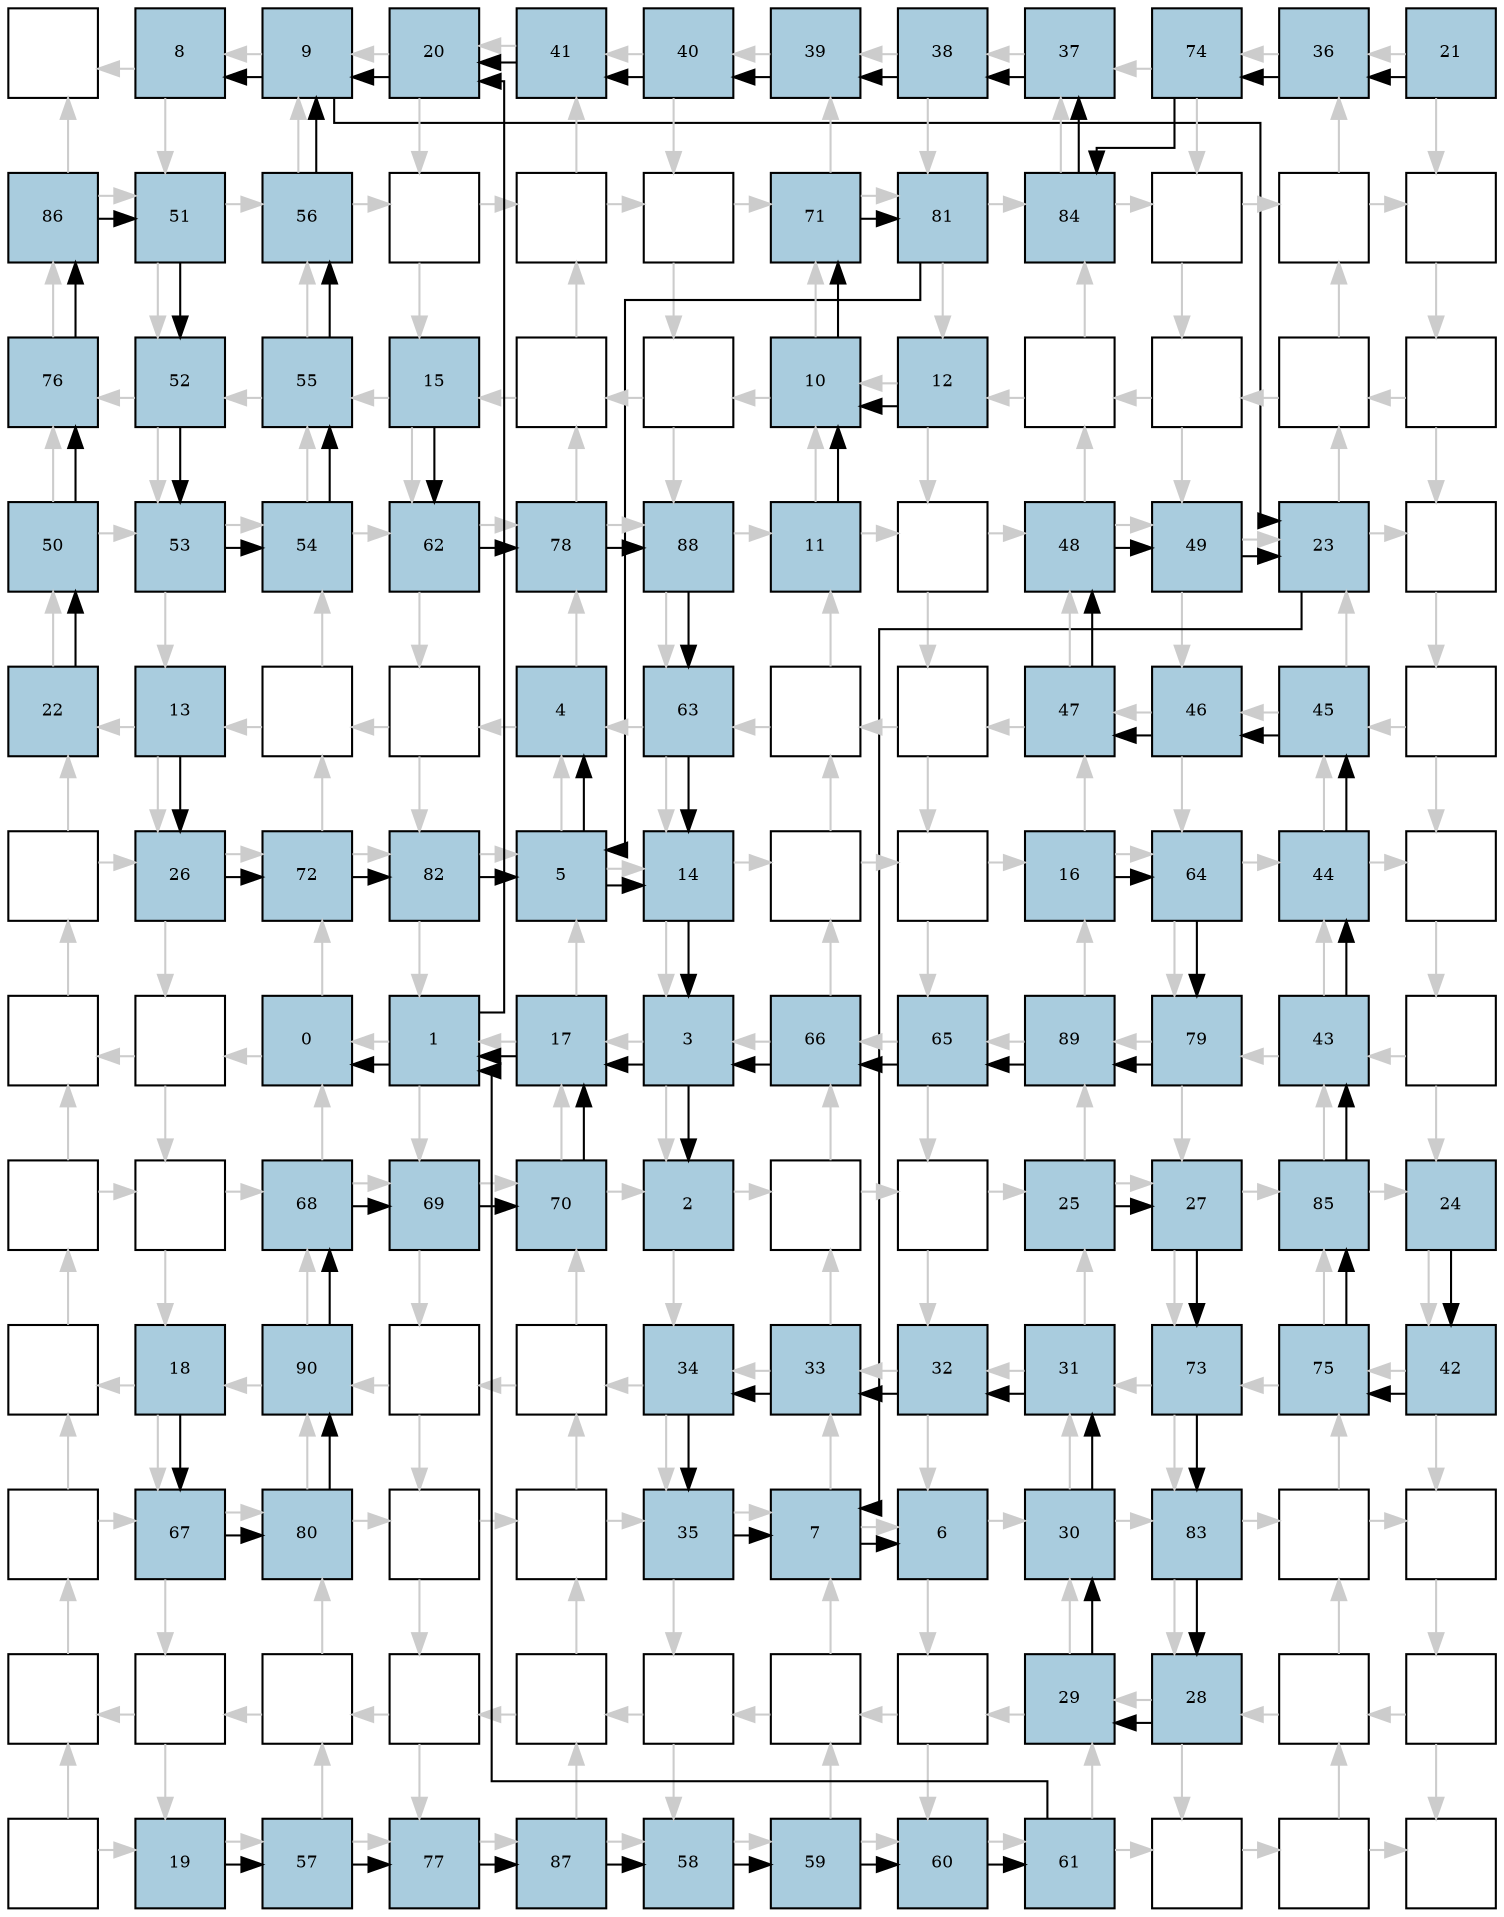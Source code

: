 digraph layout{
rankdir=TB; 

splines=ortho; 

node [style=filled shape=square fixedsize=true width=0.6];
0[label="", fontsize=8, fillcolor="#ffffff"];
1[label="8", fontsize=8, fillcolor="#a9ccde"];
2[label="9", fontsize=8, fillcolor="#a9ccde"];
3[label="20", fontsize=8, fillcolor="#a9ccde"];
4[label="41", fontsize=8, fillcolor="#a9ccde"];
5[label="40", fontsize=8, fillcolor="#a9ccde"];
6[label="39", fontsize=8, fillcolor="#a9ccde"];
7[label="38", fontsize=8, fillcolor="#a9ccde"];
8[label="37", fontsize=8, fillcolor="#a9ccde"];
9[label="74", fontsize=8, fillcolor="#a9ccde"];
10[label="36", fontsize=8, fillcolor="#a9ccde"];
11[label="21", fontsize=8, fillcolor="#a9ccde"];
12[label="86", fontsize=8, fillcolor="#a9ccde"];
13[label="51", fontsize=8, fillcolor="#a9ccde"];
14[label="56", fontsize=8, fillcolor="#a9ccde"];
15[label="", fontsize=8, fillcolor="#ffffff"];
16[label="", fontsize=8, fillcolor="#ffffff"];
17[label="", fontsize=8, fillcolor="#ffffff"];
18[label="71", fontsize=8, fillcolor="#a9ccde"];
19[label="81", fontsize=8, fillcolor="#a9ccde"];
20[label="84", fontsize=8, fillcolor="#a9ccde"];
21[label="", fontsize=8, fillcolor="#ffffff"];
22[label="", fontsize=8, fillcolor="#ffffff"];
23[label="", fontsize=8, fillcolor="#ffffff"];
24[label="76", fontsize=8, fillcolor="#a9ccde"];
25[label="52", fontsize=8, fillcolor="#a9ccde"];
26[label="55", fontsize=8, fillcolor="#a9ccde"];
27[label="15", fontsize=8, fillcolor="#a9ccde"];
28[label="", fontsize=8, fillcolor="#ffffff"];
29[label="", fontsize=8, fillcolor="#ffffff"];
30[label="10", fontsize=8, fillcolor="#a9ccde"];
31[label="12", fontsize=8, fillcolor="#a9ccde"];
32[label="", fontsize=8, fillcolor="#ffffff"];
33[label="", fontsize=8, fillcolor="#ffffff"];
34[label="", fontsize=8, fillcolor="#ffffff"];
35[label="", fontsize=8, fillcolor="#ffffff"];
36[label="50", fontsize=8, fillcolor="#a9ccde"];
37[label="53", fontsize=8, fillcolor="#a9ccde"];
38[label="54", fontsize=8, fillcolor="#a9ccde"];
39[label="62", fontsize=8, fillcolor="#a9ccde"];
40[label="78", fontsize=8, fillcolor="#a9ccde"];
41[label="88", fontsize=8, fillcolor="#a9ccde"];
42[label="11", fontsize=8, fillcolor="#a9ccde"];
43[label="", fontsize=8, fillcolor="#ffffff"];
44[label="48", fontsize=8, fillcolor="#a9ccde"];
45[label="49", fontsize=8, fillcolor="#a9ccde"];
46[label="23", fontsize=8, fillcolor="#a9ccde"];
47[label="", fontsize=8, fillcolor="#ffffff"];
48[label="22", fontsize=8, fillcolor="#a9ccde"];
49[label="13", fontsize=8, fillcolor="#a9ccde"];
50[label="", fontsize=8, fillcolor="#ffffff"];
51[label="", fontsize=8, fillcolor="#ffffff"];
52[label="4", fontsize=8, fillcolor="#a9ccde"];
53[label="63", fontsize=8, fillcolor="#a9ccde"];
54[label="", fontsize=8, fillcolor="#ffffff"];
55[label="", fontsize=8, fillcolor="#ffffff"];
56[label="47", fontsize=8, fillcolor="#a9ccde"];
57[label="46", fontsize=8, fillcolor="#a9ccde"];
58[label="45", fontsize=8, fillcolor="#a9ccde"];
59[label="", fontsize=8, fillcolor="#ffffff"];
60[label="", fontsize=8, fillcolor="#ffffff"];
61[label="26", fontsize=8, fillcolor="#a9ccde"];
62[label="72", fontsize=8, fillcolor="#a9ccde"];
63[label="82", fontsize=8, fillcolor="#a9ccde"];
64[label="5", fontsize=8, fillcolor="#a9ccde"];
65[label="14", fontsize=8, fillcolor="#a9ccde"];
66[label="", fontsize=8, fillcolor="#ffffff"];
67[label="", fontsize=8, fillcolor="#ffffff"];
68[label="16", fontsize=8, fillcolor="#a9ccde"];
69[label="64", fontsize=8, fillcolor="#a9ccde"];
70[label="44", fontsize=8, fillcolor="#a9ccde"];
71[label="", fontsize=8, fillcolor="#ffffff"];
72[label="", fontsize=8, fillcolor="#ffffff"];
73[label="", fontsize=8, fillcolor="#ffffff"];
74[label="0", fontsize=8, fillcolor="#a9ccde"];
75[label="1", fontsize=8, fillcolor="#a9ccde"];
76[label="17", fontsize=8, fillcolor="#a9ccde"];
77[label="3", fontsize=8, fillcolor="#a9ccde"];
78[label="66", fontsize=8, fillcolor="#a9ccde"];
79[label="65", fontsize=8, fillcolor="#a9ccde"];
80[label="89", fontsize=8, fillcolor="#a9ccde"];
81[label="79", fontsize=8, fillcolor="#a9ccde"];
82[label="43", fontsize=8, fillcolor="#a9ccde"];
83[label="", fontsize=8, fillcolor="#ffffff"];
84[label="", fontsize=8, fillcolor="#ffffff"];
85[label="", fontsize=8, fillcolor="#ffffff"];
86[label="68", fontsize=8, fillcolor="#a9ccde"];
87[label="69", fontsize=8, fillcolor="#a9ccde"];
88[label="70", fontsize=8, fillcolor="#a9ccde"];
89[label="2", fontsize=8, fillcolor="#a9ccde"];
90[label="", fontsize=8, fillcolor="#ffffff"];
91[label="", fontsize=8, fillcolor="#ffffff"];
92[label="25", fontsize=8, fillcolor="#a9ccde"];
93[label="27", fontsize=8, fillcolor="#a9ccde"];
94[label="85", fontsize=8, fillcolor="#a9ccde"];
95[label="24", fontsize=8, fillcolor="#a9ccde"];
96[label="", fontsize=8, fillcolor="#ffffff"];
97[label="18", fontsize=8, fillcolor="#a9ccde"];
98[label="90", fontsize=8, fillcolor="#a9ccde"];
99[label="", fontsize=8, fillcolor="#ffffff"];
100[label="", fontsize=8, fillcolor="#ffffff"];
101[label="34", fontsize=8, fillcolor="#a9ccde"];
102[label="33", fontsize=8, fillcolor="#a9ccde"];
103[label="32", fontsize=8, fillcolor="#a9ccde"];
104[label="31", fontsize=8, fillcolor="#a9ccde"];
105[label="73", fontsize=8, fillcolor="#a9ccde"];
106[label="75", fontsize=8, fillcolor="#a9ccde"];
107[label="42", fontsize=8, fillcolor="#a9ccde"];
108[label="", fontsize=8, fillcolor="#ffffff"];
109[label="67", fontsize=8, fillcolor="#a9ccde"];
110[label="80", fontsize=8, fillcolor="#a9ccde"];
111[label="", fontsize=8, fillcolor="#ffffff"];
112[label="", fontsize=8, fillcolor="#ffffff"];
113[label="35", fontsize=8, fillcolor="#a9ccde"];
114[label="7", fontsize=8, fillcolor="#a9ccde"];
115[label="6", fontsize=8, fillcolor="#a9ccde"];
116[label="30", fontsize=8, fillcolor="#a9ccde"];
117[label="83", fontsize=8, fillcolor="#a9ccde"];
118[label="", fontsize=8, fillcolor="#ffffff"];
119[label="", fontsize=8, fillcolor="#ffffff"];
120[label="", fontsize=8, fillcolor="#ffffff"];
121[label="", fontsize=8, fillcolor="#ffffff"];
122[label="", fontsize=8, fillcolor="#ffffff"];
123[label="", fontsize=8, fillcolor="#ffffff"];
124[label="", fontsize=8, fillcolor="#ffffff"];
125[label="", fontsize=8, fillcolor="#ffffff"];
126[label="", fontsize=8, fillcolor="#ffffff"];
127[label="", fontsize=8, fillcolor="#ffffff"];
128[label="29", fontsize=8, fillcolor="#a9ccde"];
129[label="28", fontsize=8, fillcolor="#a9ccde"];
130[label="", fontsize=8, fillcolor="#ffffff"];
131[label="", fontsize=8, fillcolor="#ffffff"];
132[label="", fontsize=8, fillcolor="#ffffff"];
133[label="19", fontsize=8, fillcolor="#a9ccde"];
134[label="57", fontsize=8, fillcolor="#a9ccde"];
135[label="77", fontsize=8, fillcolor="#a9ccde"];
136[label="87", fontsize=8, fillcolor="#a9ccde"];
137[label="58", fontsize=8, fillcolor="#a9ccde"];
138[label="59", fontsize=8, fillcolor="#a9ccde"];
139[label="60", fontsize=8, fillcolor="#a9ccde"];
140[label="61", fontsize=8, fillcolor="#a9ccde"];
141[label="", fontsize=8, fillcolor="#ffffff"];
142[label="", fontsize=8, fillcolor="#ffffff"];
143[label="", fontsize=8, fillcolor="#ffffff"];
edge [constraint=false, style=vis];
1 -> 0 [color="#cccccc"];
1 -> 13 [color="#cccccc"];
2 -> 1 [color="#cccccc"];
3 -> 2 [color="#cccccc"];
3 -> 15 [color="#cccccc"];
4 -> 3 [color="#cccccc"];
5 -> 4 [color="#cccccc"];
5 -> 17 [color="#cccccc"];
6 -> 5 [color="#cccccc"];
7 -> 6 [color="#cccccc"];
7 -> 19 [color="#cccccc"];
8 -> 7 [color="#cccccc"];
9 -> 8 [color="#cccccc"];
9 -> 21 [color="#cccccc"];
10 -> 9 [color="#cccccc"];
11 -> 10 [color="#cccccc"];
11 -> 23 [color="#cccccc"];
12 -> 13 [color="#cccccc"];
12 -> 0 [color="#cccccc"];
13 -> 25 [color="#cccccc"];
13 -> 14 [color="#cccccc"];
14 -> 15 [color="#cccccc"];
14 -> 2 [color="#cccccc"];
15 -> 27 [color="#cccccc"];
15 -> 16 [color="#cccccc"];
16 -> 17 [color="#cccccc"];
16 -> 4 [color="#cccccc"];
17 -> 29 [color="#cccccc"];
17 -> 18 [color="#cccccc"];
18 -> 19 [color="#cccccc"];
18 -> 6 [color="#cccccc"];
19 -> 31 [color="#cccccc"];
19 -> 20 [color="#cccccc"];
20 -> 21 [color="#cccccc"];
20 -> 8 [color="#cccccc"];
21 -> 33 [color="#cccccc"];
21 -> 22 [color="#cccccc"];
22 -> 23 [color="#cccccc"];
22 -> 10 [color="#cccccc"];
23 -> 35 [color="#cccccc"];
24 -> 12 [color="#cccccc"];
25 -> 24 [color="#cccccc"];
25 -> 37 [color="#cccccc"];
26 -> 14 [color="#cccccc"];
26 -> 25 [color="#cccccc"];
27 -> 26 [color="#cccccc"];
27 -> 39 [color="#cccccc"];
28 -> 16 [color="#cccccc"];
28 -> 27 [color="#cccccc"];
29 -> 28 [color="#cccccc"];
29 -> 41 [color="#cccccc"];
30 -> 18 [color="#cccccc"];
30 -> 29 [color="#cccccc"];
31 -> 30 [color="#cccccc"];
31 -> 43 [color="#cccccc"];
32 -> 20 [color="#cccccc"];
32 -> 31 [color="#cccccc"];
33 -> 32 [color="#cccccc"];
33 -> 45 [color="#cccccc"];
34 -> 22 [color="#cccccc"];
34 -> 33 [color="#cccccc"];
35 -> 34 [color="#cccccc"];
35 -> 47 [color="#cccccc"];
36 -> 37 [color="#cccccc"];
36 -> 24 [color="#cccccc"];
37 -> 49 [color="#cccccc"];
37 -> 38 [color="#cccccc"];
38 -> 39 [color="#cccccc"];
38 -> 26 [color="#cccccc"];
39 -> 51 [color="#cccccc"];
39 -> 40 [color="#cccccc"];
40 -> 41 [color="#cccccc"];
40 -> 28 [color="#cccccc"];
41 -> 53 [color="#cccccc"];
41 -> 42 [color="#cccccc"];
42 -> 43 [color="#cccccc"];
42 -> 30 [color="#cccccc"];
43 -> 55 [color="#cccccc"];
43 -> 44 [color="#cccccc"];
44 -> 45 [color="#cccccc"];
44 -> 32 [color="#cccccc"];
45 -> 57 [color="#cccccc"];
45 -> 46 [color="#cccccc"];
46 -> 47 [color="#cccccc"];
46 -> 34 [color="#cccccc"];
47 -> 59 [color="#cccccc"];
48 -> 36 [color="#cccccc"];
49 -> 48 [color="#cccccc"];
49 -> 61 [color="#cccccc"];
50 -> 38 [color="#cccccc"];
50 -> 49 [color="#cccccc"];
51 -> 50 [color="#cccccc"];
51 -> 63 [color="#cccccc"];
52 -> 40 [color="#cccccc"];
52 -> 51 [color="#cccccc"];
53 -> 52 [color="#cccccc"];
53 -> 65 [color="#cccccc"];
54 -> 42 [color="#cccccc"];
54 -> 53 [color="#cccccc"];
55 -> 54 [color="#cccccc"];
55 -> 67 [color="#cccccc"];
56 -> 44 [color="#cccccc"];
56 -> 55 [color="#cccccc"];
57 -> 56 [color="#cccccc"];
57 -> 69 [color="#cccccc"];
58 -> 46 [color="#cccccc"];
58 -> 57 [color="#cccccc"];
59 -> 58 [color="#cccccc"];
59 -> 71 [color="#cccccc"];
60 -> 61 [color="#cccccc"];
60 -> 48 [color="#cccccc"];
61 -> 73 [color="#cccccc"];
61 -> 62 [color="#cccccc"];
62 -> 63 [color="#cccccc"];
62 -> 50 [color="#cccccc"];
63 -> 75 [color="#cccccc"];
63 -> 64 [color="#cccccc"];
64 -> 65 [color="#cccccc"];
64 -> 52 [color="#cccccc"];
65 -> 77 [color="#cccccc"];
65 -> 66 [color="#cccccc"];
66 -> 67 [color="#cccccc"];
66 -> 54 [color="#cccccc"];
67 -> 79 [color="#cccccc"];
67 -> 68 [color="#cccccc"];
68 -> 69 [color="#cccccc"];
68 -> 56 [color="#cccccc"];
69 -> 81 [color="#cccccc"];
69 -> 70 [color="#cccccc"];
70 -> 71 [color="#cccccc"];
70 -> 58 [color="#cccccc"];
71 -> 83 [color="#cccccc"];
72 -> 60 [color="#cccccc"];
73 -> 72 [color="#cccccc"];
73 -> 85 [color="#cccccc"];
74 -> 62 [color="#cccccc"];
74 -> 73 [color="#cccccc"];
75 -> 74 [color="#cccccc"];
75 -> 87 [color="#cccccc"];
76 -> 64 [color="#cccccc"];
76 -> 75 [color="#cccccc"];
77 -> 76 [color="#cccccc"];
77 -> 89 [color="#cccccc"];
78 -> 66 [color="#cccccc"];
78 -> 77 [color="#cccccc"];
79 -> 78 [color="#cccccc"];
79 -> 91 [color="#cccccc"];
80 -> 68 [color="#cccccc"];
80 -> 79 [color="#cccccc"];
81 -> 80 [color="#cccccc"];
81 -> 93 [color="#cccccc"];
82 -> 70 [color="#cccccc"];
82 -> 81 [color="#cccccc"];
83 -> 82 [color="#cccccc"];
83 -> 95 [color="#cccccc"];
84 -> 85 [color="#cccccc"];
84 -> 72 [color="#cccccc"];
85 -> 97 [color="#cccccc"];
85 -> 86 [color="#cccccc"];
86 -> 87 [color="#cccccc"];
86 -> 74 [color="#cccccc"];
87 -> 99 [color="#cccccc"];
87 -> 88 [color="#cccccc"];
88 -> 89 [color="#cccccc"];
88 -> 76 [color="#cccccc"];
89 -> 101 [color="#cccccc"];
89 -> 90 [color="#cccccc"];
90 -> 91 [color="#cccccc"];
90 -> 78 [color="#cccccc"];
91 -> 103 [color="#cccccc"];
91 -> 92 [color="#cccccc"];
92 -> 93 [color="#cccccc"];
92 -> 80 [color="#cccccc"];
93 -> 105 [color="#cccccc"];
93 -> 94 [color="#cccccc"];
94 -> 95 [color="#cccccc"];
94 -> 82 [color="#cccccc"];
95 -> 107 [color="#cccccc"];
96 -> 84 [color="#cccccc"];
97 -> 96 [color="#cccccc"];
97 -> 109 [color="#cccccc"];
98 -> 86 [color="#cccccc"];
98 -> 97 [color="#cccccc"];
99 -> 98 [color="#cccccc"];
99 -> 111 [color="#cccccc"];
100 -> 88 [color="#cccccc"];
100 -> 99 [color="#cccccc"];
101 -> 100 [color="#cccccc"];
101 -> 113 [color="#cccccc"];
102 -> 90 [color="#cccccc"];
102 -> 101 [color="#cccccc"];
103 -> 102 [color="#cccccc"];
103 -> 115 [color="#cccccc"];
104 -> 92 [color="#cccccc"];
104 -> 103 [color="#cccccc"];
105 -> 104 [color="#cccccc"];
105 -> 117 [color="#cccccc"];
106 -> 94 [color="#cccccc"];
106 -> 105 [color="#cccccc"];
107 -> 106 [color="#cccccc"];
107 -> 119 [color="#cccccc"];
108 -> 109 [color="#cccccc"];
108 -> 96 [color="#cccccc"];
109 -> 121 [color="#cccccc"];
109 -> 110 [color="#cccccc"];
110 -> 111 [color="#cccccc"];
110 -> 98 [color="#cccccc"];
111 -> 123 [color="#cccccc"];
111 -> 112 [color="#cccccc"];
112 -> 113 [color="#cccccc"];
112 -> 100 [color="#cccccc"];
113 -> 125 [color="#cccccc"];
113 -> 114 [color="#cccccc"];
114 -> 115 [color="#cccccc"];
114 -> 102 [color="#cccccc"];
115 -> 127 [color="#cccccc"];
115 -> 116 [color="#cccccc"];
116 -> 117 [color="#cccccc"];
116 -> 104 [color="#cccccc"];
117 -> 129 [color="#cccccc"];
117 -> 118 [color="#cccccc"];
118 -> 119 [color="#cccccc"];
118 -> 106 [color="#cccccc"];
119 -> 131 [color="#cccccc"];
120 -> 108 [color="#cccccc"];
121 -> 120 [color="#cccccc"];
121 -> 133 [color="#cccccc"];
122 -> 110 [color="#cccccc"];
122 -> 121 [color="#cccccc"];
123 -> 122 [color="#cccccc"];
123 -> 135 [color="#cccccc"];
124 -> 112 [color="#cccccc"];
124 -> 123 [color="#cccccc"];
125 -> 124 [color="#cccccc"];
125 -> 137 [color="#cccccc"];
126 -> 114 [color="#cccccc"];
126 -> 125 [color="#cccccc"];
127 -> 126 [color="#cccccc"];
127 -> 139 [color="#cccccc"];
128 -> 116 [color="#cccccc"];
128 -> 127 [color="#cccccc"];
129 -> 128 [color="#cccccc"];
129 -> 141 [color="#cccccc"];
130 -> 118 [color="#cccccc"];
130 -> 129 [color="#cccccc"];
131 -> 130 [color="#cccccc"];
131 -> 143 [color="#cccccc"];
132 -> 133 [color="#cccccc"];
132 -> 120 [color="#cccccc"];
133 -> 134 [color="#cccccc"];
134 -> 135 [color="#cccccc"];
134 -> 122 [color="#cccccc"];
135 -> 136 [color="#cccccc"];
136 -> 137 [color="#cccccc"];
136 -> 124 [color="#cccccc"];
137 -> 138 [color="#cccccc"];
138 -> 139 [color="#cccccc"];
138 -> 126 [color="#cccccc"];
139 -> 140 [color="#cccccc"];
140 -> 141 [color="#cccccc"];
140 -> 128 [color="#cccccc"];
141 -> 142 [color="#cccccc"];
142 -> 143 [color="#cccccc"];
142 -> 130 [color="#cccccc"];
30 -> 18;
18 -> 19;
19 -> 64;
49 -> 61;
61 -> 62;
62 -> 63;
63 -> 64;
42 -> 30;
31 -> 30;
92 -> 93;
93 -> 105;
105 -> 117;
117 -> 129;
129 -> 128;
128 -> 116;
116 -> 104;
104 -> 103;
103 -> 102;
102 -> 101;
101 -> 113;
113 -> 114;
46 -> 114;
11 -> 10;
10 -> 9;
9 -> 20;
20 -> 8;
8 -> 7;
7 -> 6;
6 -> 5;
5 -> 4;
4 -> 3;
75 -> 3;
95 -> 107;
107 -> 106;
106 -> 94;
94 -> 82;
82 -> 70;
70 -> 58;
58 -> 57;
57 -> 56;
56 -> 44;
44 -> 45;
45 -> 46;
2 -> 46;
48 -> 36;
36 -> 24;
24 -> 12;
12 -> 13;
13 -> 25;
25 -> 37;
37 -> 38;
38 -> 26;
26 -> 14;
14 -> 2;
3 -> 2;
133 -> 134;
134 -> 135;
135 -> 136;
136 -> 137;
137 -> 138;
138 -> 139;
139 -> 140;
140 -> 75;
76 -> 75;
64 -> 65;
27 -> 39;
39 -> 40;
40 -> 41;
41 -> 53;
53 -> 65;
75 -> 74;
65 -> 77;
68 -> 69;
69 -> 81;
81 -> 80;
80 -> 79;
79 -> 78;
78 -> 77;
77 -> 89;
77 -> 76;
97 -> 109;
109 -> 110;
110 -> 98;
98 -> 86;
86 -> 87;
87 -> 88;
88 -> 76;
64 -> 52;
114 -> 115;
2 -> 1;
edge [constraint=true, style=invis];
0 -> 12 -> 24 -> 36 -> 48 -> 60 -> 72 -> 84 -> 96 -> 108 -> 120 -> 132;
1 -> 13 -> 25 -> 37 -> 49 -> 61 -> 73 -> 85 -> 97 -> 109 -> 121 -> 133;
2 -> 14 -> 26 -> 38 -> 50 -> 62 -> 74 -> 86 -> 98 -> 110 -> 122 -> 134;
3 -> 15 -> 27 -> 39 -> 51 -> 63 -> 75 -> 87 -> 99 -> 111 -> 123 -> 135;
4 -> 16 -> 28 -> 40 -> 52 -> 64 -> 76 -> 88 -> 100 -> 112 -> 124 -> 136;
5 -> 17 -> 29 -> 41 -> 53 -> 65 -> 77 -> 89 -> 101 -> 113 -> 125 -> 137;
6 -> 18 -> 30 -> 42 -> 54 -> 66 -> 78 -> 90 -> 102 -> 114 -> 126 -> 138;
7 -> 19 -> 31 -> 43 -> 55 -> 67 -> 79 -> 91 -> 103 -> 115 -> 127 -> 139;
8 -> 20 -> 32 -> 44 -> 56 -> 68 -> 80 -> 92 -> 104 -> 116 -> 128 -> 140;
9 -> 21 -> 33 -> 45 -> 57 -> 69 -> 81 -> 93 -> 105 -> 117 -> 129 -> 141;
10 -> 22 -> 34 -> 46 -> 58 -> 70 -> 82 -> 94 -> 106 -> 118 -> 130 -> 142;
11 -> 23 -> 35 -> 47 -> 59 -> 71 -> 83 -> 95 -> 107 -> 119 -> 131 -> 143;
rank = same { 0 -> 1 -> 2 -> 3 -> 4 -> 5 -> 6 -> 7 -> 8 -> 9 -> 10 -> 11;};
rank = same { 12 -> 13 -> 14 -> 15 -> 16 -> 17 -> 18 -> 19 -> 20 -> 21 -> 22 -> 23;};
rank = same { 24 -> 25 -> 26 -> 27 -> 28 -> 29 -> 30 -> 31 -> 32 -> 33 -> 34 -> 35;};
rank = same { 36 -> 37 -> 38 -> 39 -> 40 -> 41 -> 42 -> 43 -> 44 -> 45 -> 46 -> 47;};
rank = same { 48 -> 49 -> 50 -> 51 -> 52 -> 53 -> 54 -> 55 -> 56 -> 57 -> 58 -> 59;};
rank = same { 60 -> 61 -> 62 -> 63 -> 64 -> 65 -> 66 -> 67 -> 68 -> 69 -> 70 -> 71;};
rank = same { 72 -> 73 -> 74 -> 75 -> 76 -> 77 -> 78 -> 79 -> 80 -> 81 -> 82 -> 83;};
rank = same { 84 -> 85 -> 86 -> 87 -> 88 -> 89 -> 90 -> 91 -> 92 -> 93 -> 94 -> 95;};
rank = same { 96 -> 97 -> 98 -> 99 -> 100 -> 101 -> 102 -> 103 -> 104 -> 105 -> 106 -> 107;};
rank = same { 108 -> 109 -> 110 -> 111 -> 112 -> 113 -> 114 -> 115 -> 116 -> 117 -> 118 -> 119;};
rank = same { 120 -> 121 -> 122 -> 123 -> 124 -> 125 -> 126 -> 127 -> 128 -> 129 -> 130 -> 131;};
rank = same { 132 -> 133 -> 134 -> 135 -> 136 -> 137 -> 138 -> 139 -> 140 -> 141 -> 142 -> 143;};
}
